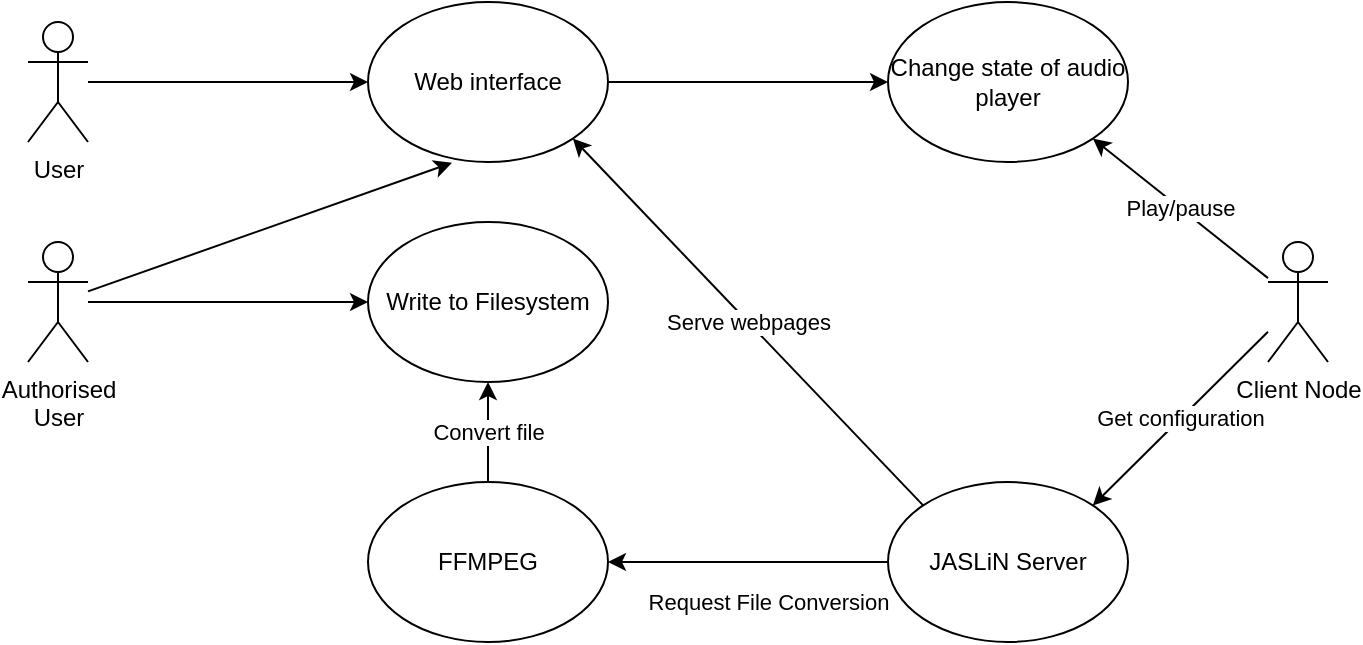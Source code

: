 <mxfile version="12.6.5" type="device"><diagram id="QsCA3jMUg0lEG863v3Ik" name="Use-case(s)"><mxGraphModel dx="848" dy="998" grid="1" gridSize="10" guides="1" tooltips="1" connect="1" arrows="1" fold="1" page="1" pageScale="1" pageWidth="850" pageHeight="1100" math="0" shadow="0"><root><mxCell id="0"/><mxCell id="1" parent="0"/><mxCell id="EaPD1qwG1kcBGQaInSOV-6" style="edgeStyle=none;rounded=0;orthogonalLoop=1;jettySize=auto;html=1;entryX=0;entryY=0.5;entryDx=0;entryDy=0;" edge="1" parent="1" source="EaPD1qwG1kcBGQaInSOV-1" target="EaPD1qwG1kcBGQaInSOV-3"><mxGeometry relative="1" as="geometry"/></mxCell><mxCell id="EaPD1qwG1kcBGQaInSOV-1" value="User" style="shape=umlActor;verticalLabelPosition=bottom;labelBackgroundColor=#ffffff;verticalAlign=top;html=1;outlineConnect=0;" vertex="1" parent="1"><mxGeometry x="120" y="140" width="30" height="60" as="geometry"/></mxCell><mxCell id="EaPD1qwG1kcBGQaInSOV-18" style="edgeStyle=none;rounded=0;orthogonalLoop=1;jettySize=auto;html=1;exitX=1;exitY=0.5;exitDx=0;exitDy=0;entryX=0;entryY=0.5;entryDx=0;entryDy=0;endArrow=classic;endFill=1;startArrow=none;startFill=0;" edge="1" parent="1" source="EaPD1qwG1kcBGQaInSOV-3" target="EaPD1qwG1kcBGQaInSOV-17"><mxGeometry relative="1" as="geometry"/></mxCell><mxCell id="EaPD1qwG1kcBGQaInSOV-3" value="Web interface" style="ellipse;whiteSpace=wrap;html=1;" vertex="1" parent="1"><mxGeometry x="290" y="130" width="120" height="80" as="geometry"/></mxCell><mxCell id="EaPD1qwG1kcBGQaInSOV-9" style="edgeStyle=none;rounded=0;orthogonalLoop=1;jettySize=auto;html=1;entryX=0;entryY=0.5;entryDx=0;entryDy=0;" edge="1" parent="1" source="EaPD1qwG1kcBGQaInSOV-7" target="EaPD1qwG1kcBGQaInSOV-8"><mxGeometry relative="1" as="geometry"/></mxCell><mxCell id="EaPD1qwG1kcBGQaInSOV-10" style="edgeStyle=none;rounded=0;orthogonalLoop=1;jettySize=auto;html=1;entryX=0.35;entryY=1.005;entryDx=0;entryDy=0;entryPerimeter=0;" edge="1" parent="1" source="EaPD1qwG1kcBGQaInSOV-7" target="EaPD1qwG1kcBGQaInSOV-3"><mxGeometry relative="1" as="geometry"/></mxCell><mxCell id="EaPD1qwG1kcBGQaInSOV-7" value="Authorised&lt;br&gt;User" style="shape=umlActor;verticalLabelPosition=bottom;labelBackgroundColor=#ffffff;verticalAlign=top;html=1;outlineConnect=0;" vertex="1" parent="1"><mxGeometry x="120" y="250" width="30" height="60" as="geometry"/></mxCell><mxCell id="EaPD1qwG1kcBGQaInSOV-8" value="Write to Filesystem" style="ellipse;whiteSpace=wrap;html=1;" vertex="1" parent="1"><mxGeometry x="290" y="240" width="120" height="80" as="geometry"/></mxCell><mxCell id="EaPD1qwG1kcBGQaInSOV-27" value="Serve webpages" style="edgeStyle=none;rounded=0;orthogonalLoop=1;jettySize=auto;html=1;exitX=0;exitY=0;exitDx=0;exitDy=0;entryX=1;entryY=1;entryDx=0;entryDy=0;" edge="1" parent="1" source="EaPD1qwG1kcBGQaInSOV-11" target="EaPD1qwG1kcBGQaInSOV-3"><mxGeometry relative="1" as="geometry"/></mxCell><mxCell id="EaPD1qwG1kcBGQaInSOV-30" value="Request File Conversion" style="edgeStyle=none;rounded=0;orthogonalLoop=1;jettySize=auto;html=1;exitX=0;exitY=0.5;exitDx=0;exitDy=0;entryX=1;entryY=0.5;entryDx=0;entryDy=0;" edge="1" parent="1" source="EaPD1qwG1kcBGQaInSOV-11" target="EaPD1qwG1kcBGQaInSOV-28"><mxGeometry x="-0.143" y="20" relative="1" as="geometry"><mxPoint as="offset"/></mxGeometry></mxCell><mxCell id="EaPD1qwG1kcBGQaInSOV-11" value="JASLiN Server" style="ellipse;whiteSpace=wrap;html=1;" vertex="1" parent="1"><mxGeometry x="550" y="370" width="120" height="80" as="geometry"/></mxCell><mxCell id="EaPD1qwG1kcBGQaInSOV-17" value="Change state of audio player" style="ellipse;whiteSpace=wrap;html=1;" vertex="1" parent="1"><mxGeometry x="550" y="130" width="120" height="80" as="geometry"/></mxCell><mxCell id="EaPD1qwG1kcBGQaInSOV-39" value="Get configuration" style="edgeStyle=none;rounded=0;orthogonalLoop=1;jettySize=auto;html=1;entryX=1;entryY=0;entryDx=0;entryDy=0;startArrow=none;startFill=0;endArrow=classic;endFill=1;" edge="1" parent="1" source="EaPD1qwG1kcBGQaInSOV-20" target="EaPD1qwG1kcBGQaInSOV-11"><mxGeometry relative="1" as="geometry"/></mxCell><mxCell id="EaPD1qwG1kcBGQaInSOV-41" value="Play/pause" style="edgeStyle=none;rounded=0;orthogonalLoop=1;jettySize=auto;html=1;entryX=1;entryY=1;entryDx=0;entryDy=0;startArrow=none;startFill=0;endArrow=classic;endFill=1;" edge="1" parent="1" source="EaPD1qwG1kcBGQaInSOV-20" target="EaPD1qwG1kcBGQaInSOV-17"><mxGeometry relative="1" as="geometry"/></mxCell><mxCell id="EaPD1qwG1kcBGQaInSOV-20" value="Client Node" style="shape=umlActor;verticalLabelPosition=bottom;labelBackgroundColor=#ffffff;verticalAlign=top;html=1;outlineConnect=0;" vertex="1" parent="1"><mxGeometry x="740" y="250" width="30" height="60" as="geometry"/></mxCell><mxCell id="EaPD1qwG1kcBGQaInSOV-29" value="Convert file" style="edgeStyle=none;rounded=0;orthogonalLoop=1;jettySize=auto;html=1;exitX=0.5;exitY=0;exitDx=0;exitDy=0;entryX=0.5;entryY=1;entryDx=0;entryDy=0;" edge="1" parent="1" source="EaPD1qwG1kcBGQaInSOV-28" target="EaPD1qwG1kcBGQaInSOV-8"><mxGeometry relative="1" as="geometry"/></mxCell><mxCell id="EaPD1qwG1kcBGQaInSOV-28" value="FFMPEG" style="ellipse;whiteSpace=wrap;html=1;" vertex="1" parent="1"><mxGeometry x="290" y="370" width="120" height="80" as="geometry"/></mxCell></root></mxGraphModel></diagram></mxfile>